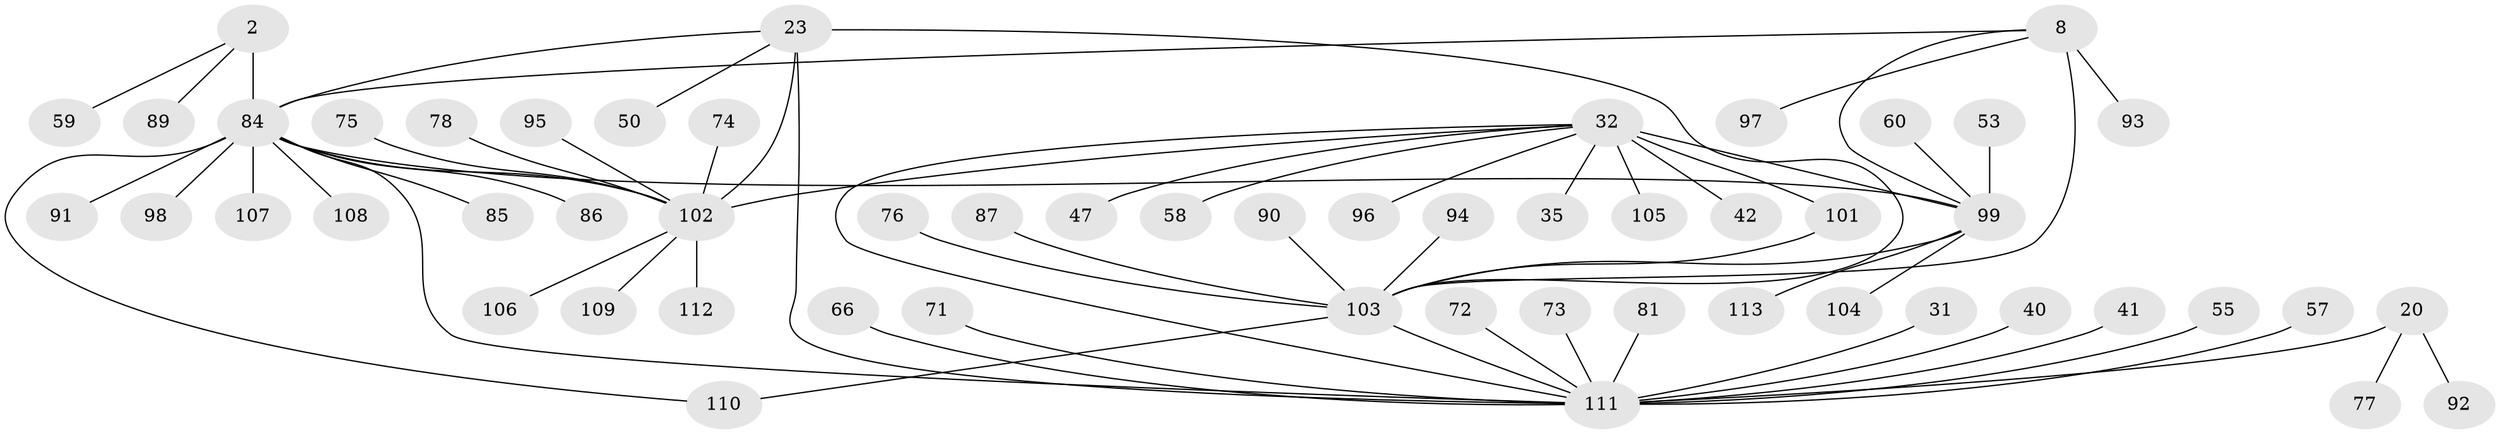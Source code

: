 // original degree distribution, {5: 0.035398230088495575, 8: 0.035398230088495575, 12: 0.008849557522123894, 9: 0.04424778761061947, 10: 0.035398230088495575, 7: 0.017699115044247787, 11: 0.008849557522123894, 4: 0.008849557522123894, 6: 0.02654867256637168, 2: 0.12389380530973451, 1: 0.584070796460177, 3: 0.07079646017699115}
// Generated by graph-tools (version 1.1) at 2025/54/03/09/25 04:54:47]
// undirected, 56 vertices, 65 edges
graph export_dot {
graph [start="1"]
  node [color=gray90,style=filled];
  2 [super="+1"];
  8 [super="+7"];
  20 [super="+17"];
  23 [super="+22"];
  31;
  32 [super="+14+28"];
  35;
  40 [super="+39"];
  41;
  42;
  47 [super="+38"];
  50 [super="+43"];
  53;
  55;
  57;
  58;
  59;
  60;
  66;
  71 [super="+70"];
  72;
  73;
  74;
  75;
  76;
  77;
  78;
  81;
  84 [super="+5+83+45+63+67"];
  85;
  86;
  87 [super="+79"];
  89 [super="+33"];
  90 [super="+34"];
  91 [super="+36"];
  92;
  93;
  94;
  95 [super="+26"];
  96;
  97 [super="+48+88"];
  98;
  99 [super="+44+49"];
  101 [super="+100"];
  102 [super="+25+61+24+54"];
  103 [super="+69"];
  104 [super="+68"];
  105;
  106;
  107;
  108;
  109;
  110 [super="+82"];
  111 [super="+51+16+19"];
  112;
  113;
  2 -- 59;
  2 -- 89;
  2 -- 84 [weight=6];
  8 -- 93;
  8 -- 97;
  8 -- 84;
  8 -- 99;
  8 -- 103 [weight=6];
  20 -- 77;
  20 -- 92;
  20 -- 111 [weight=6];
  23 -- 111;
  23 -- 50;
  23 -- 102 [weight=6];
  23 -- 84;
  23 -- 103;
  31 -- 111;
  32 -- 96;
  32 -- 35;
  32 -- 101;
  32 -- 102;
  32 -- 105;
  32 -- 42;
  32 -- 111 [weight=2];
  32 -- 47;
  32 -- 58;
  32 -- 99 [weight=6];
  40 -- 111;
  41 -- 111;
  53 -- 99;
  55 -- 111;
  57 -- 111;
  60 -- 99;
  66 -- 111;
  71 -- 111;
  72 -- 111;
  73 -- 111;
  74 -- 102;
  75 -- 102;
  76 -- 103;
  78 -- 102;
  81 -- 111;
  84 -- 111 [weight=3];
  84 -- 107;
  84 -- 108;
  84 -- 110;
  84 -- 86;
  84 -- 91;
  84 -- 98;
  84 -- 102 [weight=2];
  84 -- 85;
  84 -- 99;
  87 -- 103;
  90 -- 103;
  94 -- 103;
  95 -- 102;
  99 -- 104;
  99 -- 113;
  99 -- 103;
  101 -- 103;
  102 -- 106;
  102 -- 109;
  102 -- 112;
  103 -- 110;
  103 -- 111 [weight=2];
}

